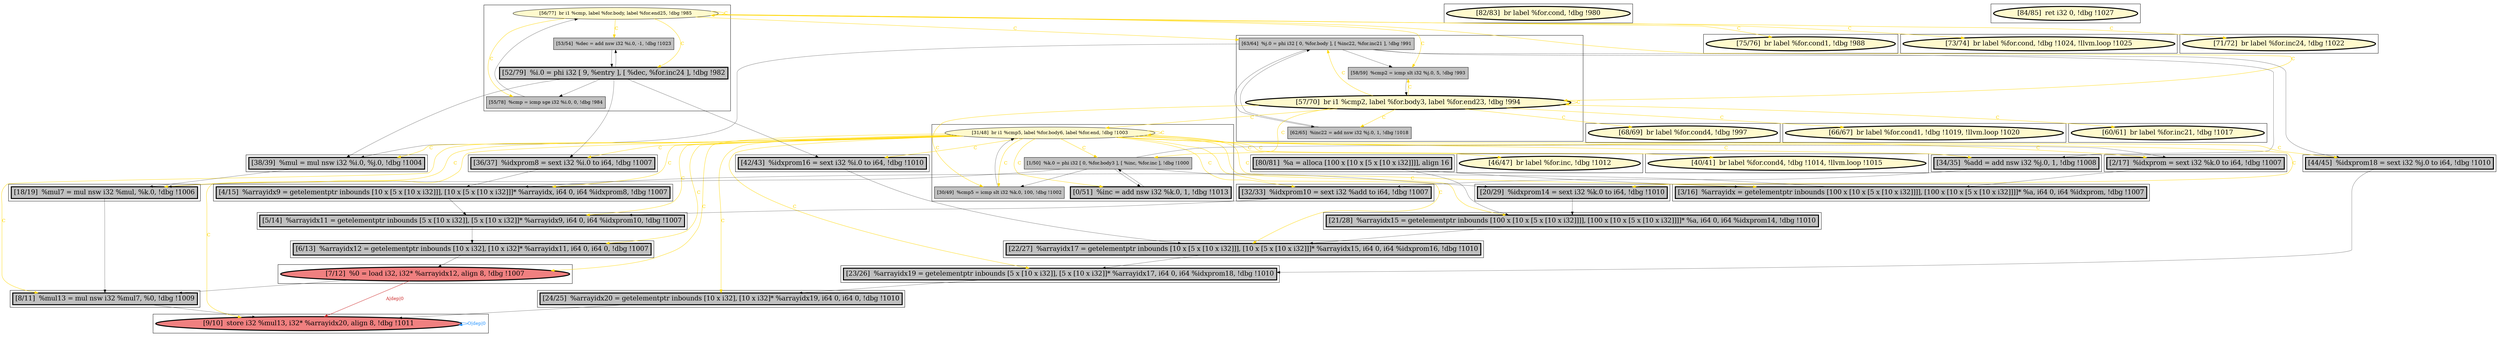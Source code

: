 
digraph G {



node207->node212 [style=solid,color=gold,label="C",penwidth=1.0,fontcolor=gold ]
node193->node199 [style=solid,color=gold,label="C",penwidth=1.0,fontcolor=gold ]
node211->node212 [style=solid,color=black,label="",penwidth=0.5,fontcolor=black ]
node193->node203 [style=solid,color=gold,label="C",penwidth=1.0,fontcolor=gold ]
node193->node178 [style=solid,color=gold,label="C",penwidth=1.0,fontcolor=gold ]
node182->node178 [style=solid,color=black,label="",penwidth=0.5,fontcolor=black ]
node193->node201 [style=solid,color=gold,label="C",penwidth=1.0,fontcolor=gold ]
node193->node189 [style=solid,color=gold,label="C",penwidth=1.0,fontcolor=gold ]
node196->node191 [style=solid,color=black,label="",penwidth=0.5,fontcolor=black ]
node178->node184 [style=solid,color=black,label="",penwidth=0.5,fontcolor=black ]
node193->node180 [style=solid,color=gold,label="C",penwidth=1.0,fontcolor=gold ]
node207->node210 [style=solid,color=gold,label="C",penwidth=1.0,fontcolor=gold ]
node193->node219 [style=solid,color=gold,label="C",penwidth=1.0,fontcolor=gold ]
node179->node178 [style=solid,color=black,label="",penwidth=0.5,fontcolor=black ]
node207->node198 [style=solid,color=gold,label="C",penwidth=1.0,fontcolor=gold ]
node193->node196 [style=solid,color=gold,label="C",penwidth=1.0,fontcolor=gold ]
node189->node188 [style=solid,color=black,label="",penwidth=0.5,fontcolor=black ]
node208->node207 [style=solid,color=black,label="",penwidth=0.5,fontcolor=black ]
node193->node183 [style=solid,color=gold,label="C",penwidth=1.0,fontcolor=gold ]
node212->node219 [style=solid,color=black,label="",penwidth=0.5,fontcolor=black ]
node212->node189 [style=solid,color=black,label="",penwidth=0.5,fontcolor=black ]
node192->node182 [style=solid,color=black,label="",penwidth=0.5,fontcolor=black ]
node196->node217 [style=solid,color=black,label="",penwidth=0.5,fontcolor=black ]
node197->node186 [style=solid,color=black,label="",penwidth=0.5,fontcolor=black ]
node207->node204 [style=solid,color=gold,label="C",penwidth=1.0,fontcolor=gold ]
node181->node180 [style=solid,color=black,label="",penwidth=0.5,fontcolor=black ]
node184->node184 [style=solid,color=dodgerblue,label="O|dep|0",penwidth=1.0,fontcolor=dodgerblue ]
node213->node213 [style=solid,color=gold,label="C",penwidth=1.0,fontcolor=gold ]
node214->node213 [style=solid,color=black,label="",penwidth=0.5,fontcolor=black ]
node213->node214 [style=solid,color=gold,label="C",penwidth=1.0,fontcolor=gold ]
node193->node184 [style=solid,color=gold,label="C",penwidth=1.0,fontcolor=gold ]
node207->node209 [style=solid,color=gold,label="C",penwidth=1.0,fontcolor=gold ]
node213->node193 [style=solid,color=gold,label="C",penwidth=1.0,fontcolor=gold ]
node187->node179 [style=solid,color=black,label="",penwidth=0.5,fontcolor=black ]
node185->node183 [style=solid,color=black,label="",penwidth=0.5,fontcolor=black ]
node196->node182 [style=solid,color=black,label="",penwidth=0.5,fontcolor=black ]
node213->node194 [style=solid,color=gold,label="C",penwidth=1.0,fontcolor=gold ]
node203->node199 [style=solid,color=black,label="",penwidth=0.5,fontcolor=black ]
node212->node211 [style=solid,color=black,label="",penwidth=0.5,fontcolor=black ]
node207->node207 [style=solid,color=gold,label="C",penwidth=1.0,fontcolor=gold ]
node199->node185 [style=solid,color=black,label="",penwidth=0.5,fontcolor=black ]
node219->node185 [style=solid,color=black,label="",penwidth=0.5,fontcolor=black ]
node190->node180 [style=solid,color=black,label="",penwidth=0.5,fontcolor=black ]
node193->node220 [style=solid,color=gold,label="C",penwidth=1.0,fontcolor=gold ]
node193->node217 [style=solid,color=gold,label="C",penwidth=1.0,fontcolor=gold ]
node183->node184 [style=solid,color=black,label="",penwidth=0.5,fontcolor=black ]
node193->node194 [style=solid,color=gold,label="C",penwidth=1.0,fontcolor=gold ]
node191->node181 [style=solid,color=black,label="",penwidth=0.5,fontcolor=black ]
node213->node211 [style=solid,color=gold,label="C",penwidth=1.0,fontcolor=gold ]
node209->node192 [style=solid,color=black,label="",penwidth=0.5,fontcolor=black ]
node213->node215 [style=solid,color=gold,label="C",penwidth=1.0,fontcolor=gold ]
node207->node214 [style=solid,color=gold,label="C",penwidth=1.0,fontcolor=gold ]
node193->node193 [style=solid,color=gold,label="C",penwidth=1.0,fontcolor=gold ]
node193->node190 [style=solid,color=gold,label="C",penwidth=1.0,fontcolor=gold ]
node197->node181 [style=solid,color=black,label="",penwidth=0.5,fontcolor=black ]
node209->node190 [style=solid,color=black,label="",penwidth=0.5,fontcolor=black ]
node188->node201 [style=solid,color=black,label="",penwidth=0.5,fontcolor=black ]
node195->node196 [style=solid,color=black,label="",penwidth=0.5,fontcolor=black ]
node217->node186 [style=solid,color=black,label="",penwidth=0.5,fontcolor=black ]
node209->node203 [style=solid,color=black,label="",penwidth=0.5,fontcolor=black ]
node209->node210 [style=solid,color=black,label="",penwidth=0.5,fontcolor=black ]
node207->node213 [style=solid,color=gold,label="C",penwidth=1.0,fontcolor=gold ]
node213->node216 [style=solid,color=gold,label="C",penwidth=1.0,fontcolor=gold ]
node193->node195 [style=solid,color=gold,label="C",penwidth=1.0,fontcolor=gold ]
node196->node195 [style=solid,color=black,label="",penwidth=0.5,fontcolor=black ]
node209->node208 [style=solid,color=black,label="",penwidth=0.5,fontcolor=black ]
node193->node191 [style=solid,color=gold,label="C",penwidth=1.0,fontcolor=gold ]
node213->node196 [style=solid,color=gold,label="C",penwidth=1.0,fontcolor=gold ]
node186->node199 [style=solid,color=black,label="",penwidth=0.5,fontcolor=black ]
node180->node201 [style=solid,color=black,label="",penwidth=0.5,fontcolor=black ]
node193->node200 [style=solid,color=gold,label="C",penwidth=1.0,fontcolor=gold ]
node193->node187 [style=solid,color=gold,label="C",penwidth=1.0,fontcolor=gold ]
node207->node208 [style=solid,color=gold,label="C",penwidth=1.0,fontcolor=gold ]
node193->node186 [style=solid,color=gold,label="C",penwidth=1.0,fontcolor=gold ]
node193->node179 [style=solid,color=gold,label="C",penwidth=1.0,fontcolor=gold ]
node201->node187 [style=solid,color=black,label="",penwidth=0.5,fontcolor=black ]
node212->node192 [style=solid,color=black,label="",penwidth=0.5,fontcolor=black ]
node193->node185 [style=solid,color=gold,label="C",penwidth=1.0,fontcolor=gold ]
node193->node182 [style=solid,color=gold,label="C",penwidth=1.0,fontcolor=gold ]
node213->node218 [style=solid,color=gold,label="C",penwidth=1.0,fontcolor=gold ]
node212->node214 [style=solid,color=black,label="",penwidth=0.5,fontcolor=black ]
node193->node181 [style=solid,color=gold,label="C",penwidth=1.0,fontcolor=gold ]
node193->node192 [style=solid,color=gold,label="C",penwidth=1.0,fontcolor=gold ]
node196->node194 [style=solid,color=black,label="",penwidth=0.5,fontcolor=black ]
node179->node184 [style=solid,color=firebrick3,label="A|dep|0",penwidth=1.0,fontcolor=firebrick3 ]
node210->node209 [style=solid,color=black,label="",penwidth=0.5,fontcolor=black ]
node193->node188 [style=solid,color=gold,label="C",penwidth=1.0,fontcolor=gold ]
node194->node193 [style=solid,color=black,label="",penwidth=0.5,fontcolor=black ]
node207->node206 [style=solid,color=gold,label="C",penwidth=1.0,fontcolor=gold ]
node213->node212 [style=solid,color=gold,label="C",penwidth=1.0,fontcolor=gold ]


subgraph cluster33 {


node220 [penwidth=3.0,fontsize=20,fillcolor=lemonchiffon,label="[46/47]  br label %for.inc, !dbg !1012",shape=ellipse,style=filled ]



}

subgraph cluster27 {


node213 [penwidth=3.0,fontsize=20,fillcolor=lemonchiffon,label="[57/70]  br i1 %cmp2, label %for.body3, label %for.end23, !dbg !994",shape=ellipse,style=filled ]
node211 [fillcolor=grey,label="[62/65]  %inc22 = add nsw i32 %j.0, 1, !dbg !1018",shape=rectangle,style=filled ]
node214 [fillcolor=grey,label="[58/59]  %cmp2 = icmp slt i32 %j.0, 5, !dbg !993",shape=rectangle,style=filled ]
node212 [fillcolor=grey,label="[63/64]  %j.0 = phi i32 [ 0, %for.body ], [ %inc22, %for.inc21 ], !dbg !991",shape=rectangle,style=filled ]



}

subgraph cluster28 {


node215 [penwidth=3.0,fontsize=20,fillcolor=lemonchiffon,label="[68/69]  br label %for.cond4, !dbg !997",shape=ellipse,style=filled ]



}

subgraph cluster26 {


node209 [penwidth=3.0,fontsize=20,fillcolor=grey,label="[52/79]  %i.0 = phi i32 [ 9, %entry ], [ %dec, %for.inc24 ], !dbg !982",shape=rectangle,style=filled ]
node207 [fillcolor=lemonchiffon,label="[56/77]  br i1 %cmp, label %for.body, label %for.end25, !dbg !985",shape=ellipse,style=filled ]
node210 [fillcolor=grey,label="[53/54]  %dec = add nsw i32 %i.0, -1, !dbg !1023",shape=rectangle,style=filled ]
node208 [fillcolor=grey,label="[55/78]  %cmp = icmp sge i32 %i.0, 0, !dbg !984",shape=rectangle,style=filled ]



}

subgraph cluster29 {


node216 [penwidth=3.0,fontsize=20,fillcolor=lemonchiffon,label="[66/67]  br label %for.cond1, !dbg !1019, !llvm.loop !1020",shape=ellipse,style=filled ]



}

subgraph cluster25 {


node206 [penwidth=3.0,fontsize=20,fillcolor=lemonchiffon,label="[71/72]  br label %for.inc24, !dbg !1022",shape=ellipse,style=filled ]



}

subgraph cluster24 {


node205 [penwidth=3.0,fontsize=20,fillcolor=lemonchiffon,label="[82/83]  br label %for.cond, !dbg !980",shape=ellipse,style=filled ]



}

subgraph cluster22 {


node203 [penwidth=3.0,fontsize=20,fillcolor=grey,label="[42/43]  %idxprom16 = sext i32 %i.0 to i64, !dbg !1010",shape=rectangle,style=filled ]



}

subgraph cluster20 {


node201 [penwidth=3.0,fontsize=20,fillcolor=grey,label="[5/14]  %arrayidx11 = getelementptr inbounds [5 x [10 x i32]], [5 x [10 x i32]]* %arrayidx9, i64 0, i64 %idxprom10, !dbg !1007",shape=rectangle,style=filled ]



}

subgraph cluster18 {


node199 [penwidth=3.0,fontsize=20,fillcolor=grey,label="[22/27]  %arrayidx17 = getelementptr inbounds [10 x [5 x [10 x i32]]], [10 x [5 x [10 x i32]]]* %arrayidx15, i64 0, i64 %idxprom16, !dbg !1010",shape=rectangle,style=filled ]



}

subgraph cluster16 {


node197 [penwidth=3.0,fontsize=20,fillcolor=grey,label="[80/81]  %a = alloca [100 x [10 x [5 x [10 x i32]]]], align 16",shape=rectangle,style=filled ]



}

subgraph cluster17 {


node198 [penwidth=3.0,fontsize=20,fillcolor=lemonchiffon,label="[75/76]  br label %for.cond1, !dbg !988",shape=ellipse,style=filled ]



}

subgraph cluster4 {


node182 [penwidth=3.0,fontsize=20,fillcolor=grey,label="[18/19]  %mul7 = mul nsw i32 %mul, %k.0, !dbg !1006",shape=rectangle,style=filled ]



}

subgraph cluster3 {


node181 [penwidth=3.0,fontsize=20,fillcolor=grey,label="[3/16]  %arrayidx = getelementptr inbounds [100 x [10 x [5 x [10 x i32]]]], [100 x [10 x [5 x [10 x i32]]]]* %a, i64 0, i64 %idxprom, !dbg !1007",shape=rectangle,style=filled ]



}

subgraph cluster2 {


node180 [penwidth=3.0,fontsize=20,fillcolor=grey,label="[4/15]  %arrayidx9 = getelementptr inbounds [10 x [5 x [10 x i32]]], [10 x [5 x [10 x i32]]]* %arrayidx, i64 0, i64 %idxprom8, !dbg !1007",shape=rectangle,style=filled ]



}

subgraph cluster1 {


node179 [penwidth=3.0,fontsize=20,fillcolor=lightcoral,label="[7/12]  %0 = load i32, i32* %arrayidx12, align 8, !dbg !1007",shape=ellipse,style=filled ]



}

subgraph cluster12 {


node190 [penwidth=3.0,fontsize=20,fillcolor=grey,label="[36/37]  %idxprom8 = sext i32 %i.0 to i64, !dbg !1007",shape=rectangle,style=filled ]



}

subgraph cluster32 {


node219 [penwidth=3.0,fontsize=20,fillcolor=grey,label="[44/45]  %idxprom18 = sext i32 %j.0 to i64, !dbg !1010",shape=rectangle,style=filled ]



}

subgraph cluster5 {


node183 [penwidth=3.0,fontsize=20,fillcolor=grey,label="[24/25]  %arrayidx20 = getelementptr inbounds [10 x i32], [10 x i32]* %arrayidx19, i64 0, i64 0, !dbg !1010",shape=rectangle,style=filled ]



}

subgraph cluster0 {


node178 [penwidth=3.0,fontsize=20,fillcolor=grey,label="[8/11]  %mul13 = mul nsw i32 %mul7, %0, !dbg !1009",shape=rectangle,style=filled ]



}

subgraph cluster31 {


node218 [penwidth=3.0,fontsize=20,fillcolor=lemonchiffon,label="[60/61]  br label %for.inc21, !dbg !1017",shape=ellipse,style=filled ]



}

subgraph cluster30 {


node217 [penwidth=3.0,fontsize=20,fillcolor=grey,label="[20/29]  %idxprom14 = sext i32 %k.0 to i64, !dbg !1010",shape=rectangle,style=filled ]



}

subgraph cluster6 {


node184 [penwidth=3.0,fontsize=20,fillcolor=lightcoral,label="[9/10]  store i32 %mul13, i32* %arrayidx20, align 8, !dbg !1011",shape=ellipse,style=filled ]



}

subgraph cluster14 {


node192 [penwidth=3.0,fontsize=20,fillcolor=grey,label="[38/39]  %mul = mul nsw i32 %i.0, %j.0, !dbg !1004",shape=rectangle,style=filled ]



}

subgraph cluster7 {


node185 [penwidth=3.0,fontsize=20,fillcolor=grey,label="[23/26]  %arrayidx19 = getelementptr inbounds [5 x [10 x i32]], [5 x [10 x i32]]* %arrayidx17, i64 0, i64 %idxprom18, !dbg !1010",shape=rectangle,style=filled ]



}

subgraph cluster23 {


node204 [penwidth=3.0,fontsize=20,fillcolor=lemonchiffon,label="[73/74]  br label %for.cond, !dbg !1024, !llvm.loop !1025",shape=ellipse,style=filled ]



}

subgraph cluster8 {


node186 [penwidth=3.0,fontsize=20,fillcolor=grey,label="[21/28]  %arrayidx15 = getelementptr inbounds [100 x [10 x [5 x [10 x i32]]]], [100 x [10 x [5 x [10 x i32]]]]* %a, i64 0, i64 %idxprom14, !dbg !1010",shape=rectangle,style=filled ]



}

subgraph cluster21 {


node202 [penwidth=3.0,fontsize=20,fillcolor=lemonchiffon,label="[84/85]  ret i32 0, !dbg !1027",shape=ellipse,style=filled ]



}

subgraph cluster9 {


node187 [penwidth=3.0,fontsize=20,fillcolor=grey,label="[6/13]  %arrayidx12 = getelementptr inbounds [10 x i32], [10 x i32]* %arrayidx11, i64 0, i64 0, !dbg !1007",shape=rectangle,style=filled ]



}

subgraph cluster19 {


node200 [penwidth=3.0,fontsize=20,fillcolor=lemonchiffon,label="[40/41]  br label %for.cond4, !dbg !1014, !llvm.loop !1015",shape=ellipse,style=filled ]



}

subgraph cluster10 {


node188 [penwidth=3.0,fontsize=20,fillcolor=grey,label="[32/33]  %idxprom10 = sext i32 %add to i64, !dbg !1007",shape=rectangle,style=filled ]



}

subgraph cluster11 {


node189 [penwidth=3.0,fontsize=20,fillcolor=grey,label="[34/35]  %add = add nsw i32 %j.0, 1, !dbg !1008",shape=rectangle,style=filled ]



}

subgraph cluster13 {


node191 [penwidth=3.0,fontsize=20,fillcolor=grey,label="[2/17]  %idxprom = sext i32 %k.0 to i64, !dbg !1007",shape=rectangle,style=filled ]



}

subgraph cluster15 {


node196 [fillcolor=grey,label="[1/50]  %k.0 = phi i32 [ 0, %for.body3 ], [ %inc, %for.inc ], !dbg !1000",shape=rectangle,style=filled ]
node195 [penwidth=3.0,fontsize=20,fillcolor=grey,label="[0/51]  %inc = add nsw i32 %k.0, 1, !dbg !1013",shape=rectangle,style=filled ]
node193 [fillcolor=lemonchiffon,label="[31/48]  br i1 %cmp5, label %for.body6, label %for.end, !dbg !1003",shape=ellipse,style=filled ]
node194 [fillcolor=grey,label="[30/49]  %cmp5 = icmp slt i32 %k.0, 100, !dbg !1002",shape=rectangle,style=filled ]



}

}
